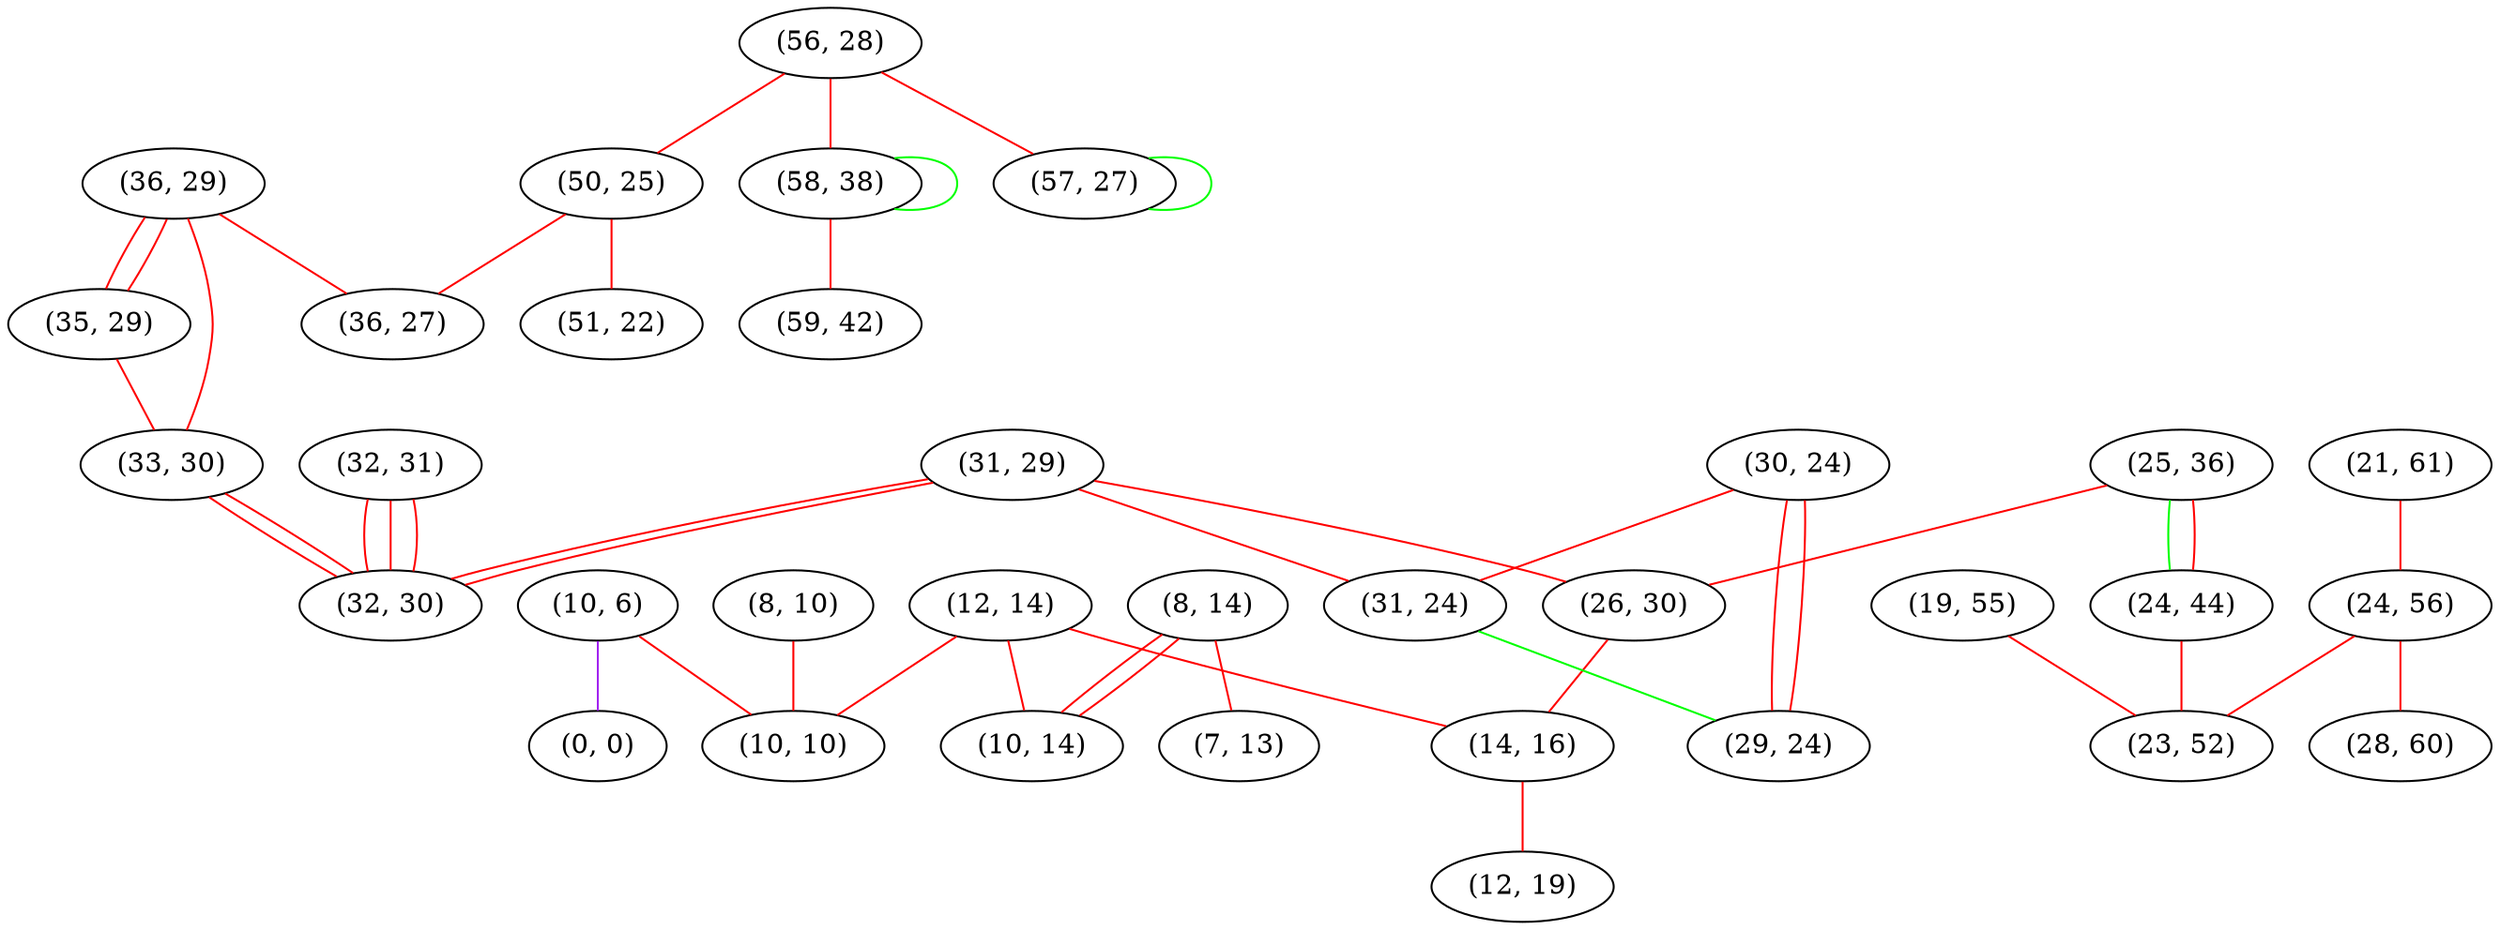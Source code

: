 graph "" {
"(36, 29)";
"(25, 36)";
"(56, 28)";
"(10, 6)";
"(21, 61)";
"(0, 0)";
"(32, 31)";
"(35, 29)";
"(19, 55)";
"(33, 30)";
"(8, 14)";
"(50, 25)";
"(8, 10)";
"(36, 27)";
"(24, 56)";
"(51, 22)";
"(30, 24)";
"(31, 29)";
"(12, 14)";
"(28, 60)";
"(26, 30)";
"(31, 24)";
"(24, 44)";
"(58, 38)";
"(14, 16)";
"(10, 10)";
"(7, 13)";
"(12, 19)";
"(23, 52)";
"(59, 42)";
"(10, 14)";
"(29, 24)";
"(32, 30)";
"(57, 27)";
"(36, 29)" -- "(33, 30)"  [color=red, key=0, weight=1];
"(36, 29)" -- "(36, 27)"  [color=red, key=0, weight=1];
"(36, 29)" -- "(35, 29)"  [color=red, key=0, weight=1];
"(36, 29)" -- "(35, 29)"  [color=red, key=1, weight=1];
"(25, 36)" -- "(26, 30)"  [color=red, key=0, weight=1];
"(25, 36)" -- "(24, 44)"  [color=green, key=0, weight=2];
"(25, 36)" -- "(24, 44)"  [color=red, key=1, weight=1];
"(56, 28)" -- "(58, 38)"  [color=red, key=0, weight=1];
"(56, 28)" -- "(57, 27)"  [color=red, key=0, weight=1];
"(56, 28)" -- "(50, 25)"  [color=red, key=0, weight=1];
"(10, 6)" -- "(0, 0)"  [color=purple, key=0, weight=4];
"(10, 6)" -- "(10, 10)"  [color=red, key=0, weight=1];
"(21, 61)" -- "(24, 56)"  [color=red, key=0, weight=1];
"(32, 31)" -- "(32, 30)"  [color=red, key=0, weight=1];
"(32, 31)" -- "(32, 30)"  [color=red, key=1, weight=1];
"(32, 31)" -- "(32, 30)"  [color=red, key=2, weight=1];
"(35, 29)" -- "(33, 30)"  [color=red, key=0, weight=1];
"(19, 55)" -- "(23, 52)"  [color=red, key=0, weight=1];
"(33, 30)" -- "(32, 30)"  [color=red, key=0, weight=1];
"(33, 30)" -- "(32, 30)"  [color=red, key=1, weight=1];
"(8, 14)" -- "(7, 13)"  [color=red, key=0, weight=1];
"(8, 14)" -- "(10, 14)"  [color=red, key=0, weight=1];
"(8, 14)" -- "(10, 14)"  [color=red, key=1, weight=1];
"(50, 25)" -- "(51, 22)"  [color=red, key=0, weight=1];
"(50, 25)" -- "(36, 27)"  [color=red, key=0, weight=1];
"(8, 10)" -- "(10, 10)"  [color=red, key=0, weight=1];
"(24, 56)" -- "(23, 52)"  [color=red, key=0, weight=1];
"(24, 56)" -- "(28, 60)"  [color=red, key=0, weight=1];
"(30, 24)" -- "(31, 24)"  [color=red, key=0, weight=1];
"(30, 24)" -- "(29, 24)"  [color=red, key=0, weight=1];
"(30, 24)" -- "(29, 24)"  [color=red, key=1, weight=1];
"(31, 29)" -- "(32, 30)"  [color=red, key=0, weight=1];
"(31, 29)" -- "(32, 30)"  [color=red, key=1, weight=1];
"(31, 29)" -- "(26, 30)"  [color=red, key=0, weight=1];
"(31, 29)" -- "(31, 24)"  [color=red, key=0, weight=1];
"(12, 14)" -- "(10, 14)"  [color=red, key=0, weight=1];
"(12, 14)" -- "(14, 16)"  [color=red, key=0, weight=1];
"(12, 14)" -- "(10, 10)"  [color=red, key=0, weight=1];
"(26, 30)" -- "(14, 16)"  [color=red, key=0, weight=1];
"(31, 24)" -- "(29, 24)"  [color=green, key=0, weight=2];
"(24, 44)" -- "(23, 52)"  [color=red, key=0, weight=1];
"(58, 38)" -- "(59, 42)"  [color=red, key=0, weight=1];
"(58, 38)" -- "(58, 38)"  [color=green, key=0, weight=2];
"(14, 16)" -- "(12, 19)"  [color=red, key=0, weight=1];
"(57, 27)" -- "(57, 27)"  [color=green, key=0, weight=2];
}
